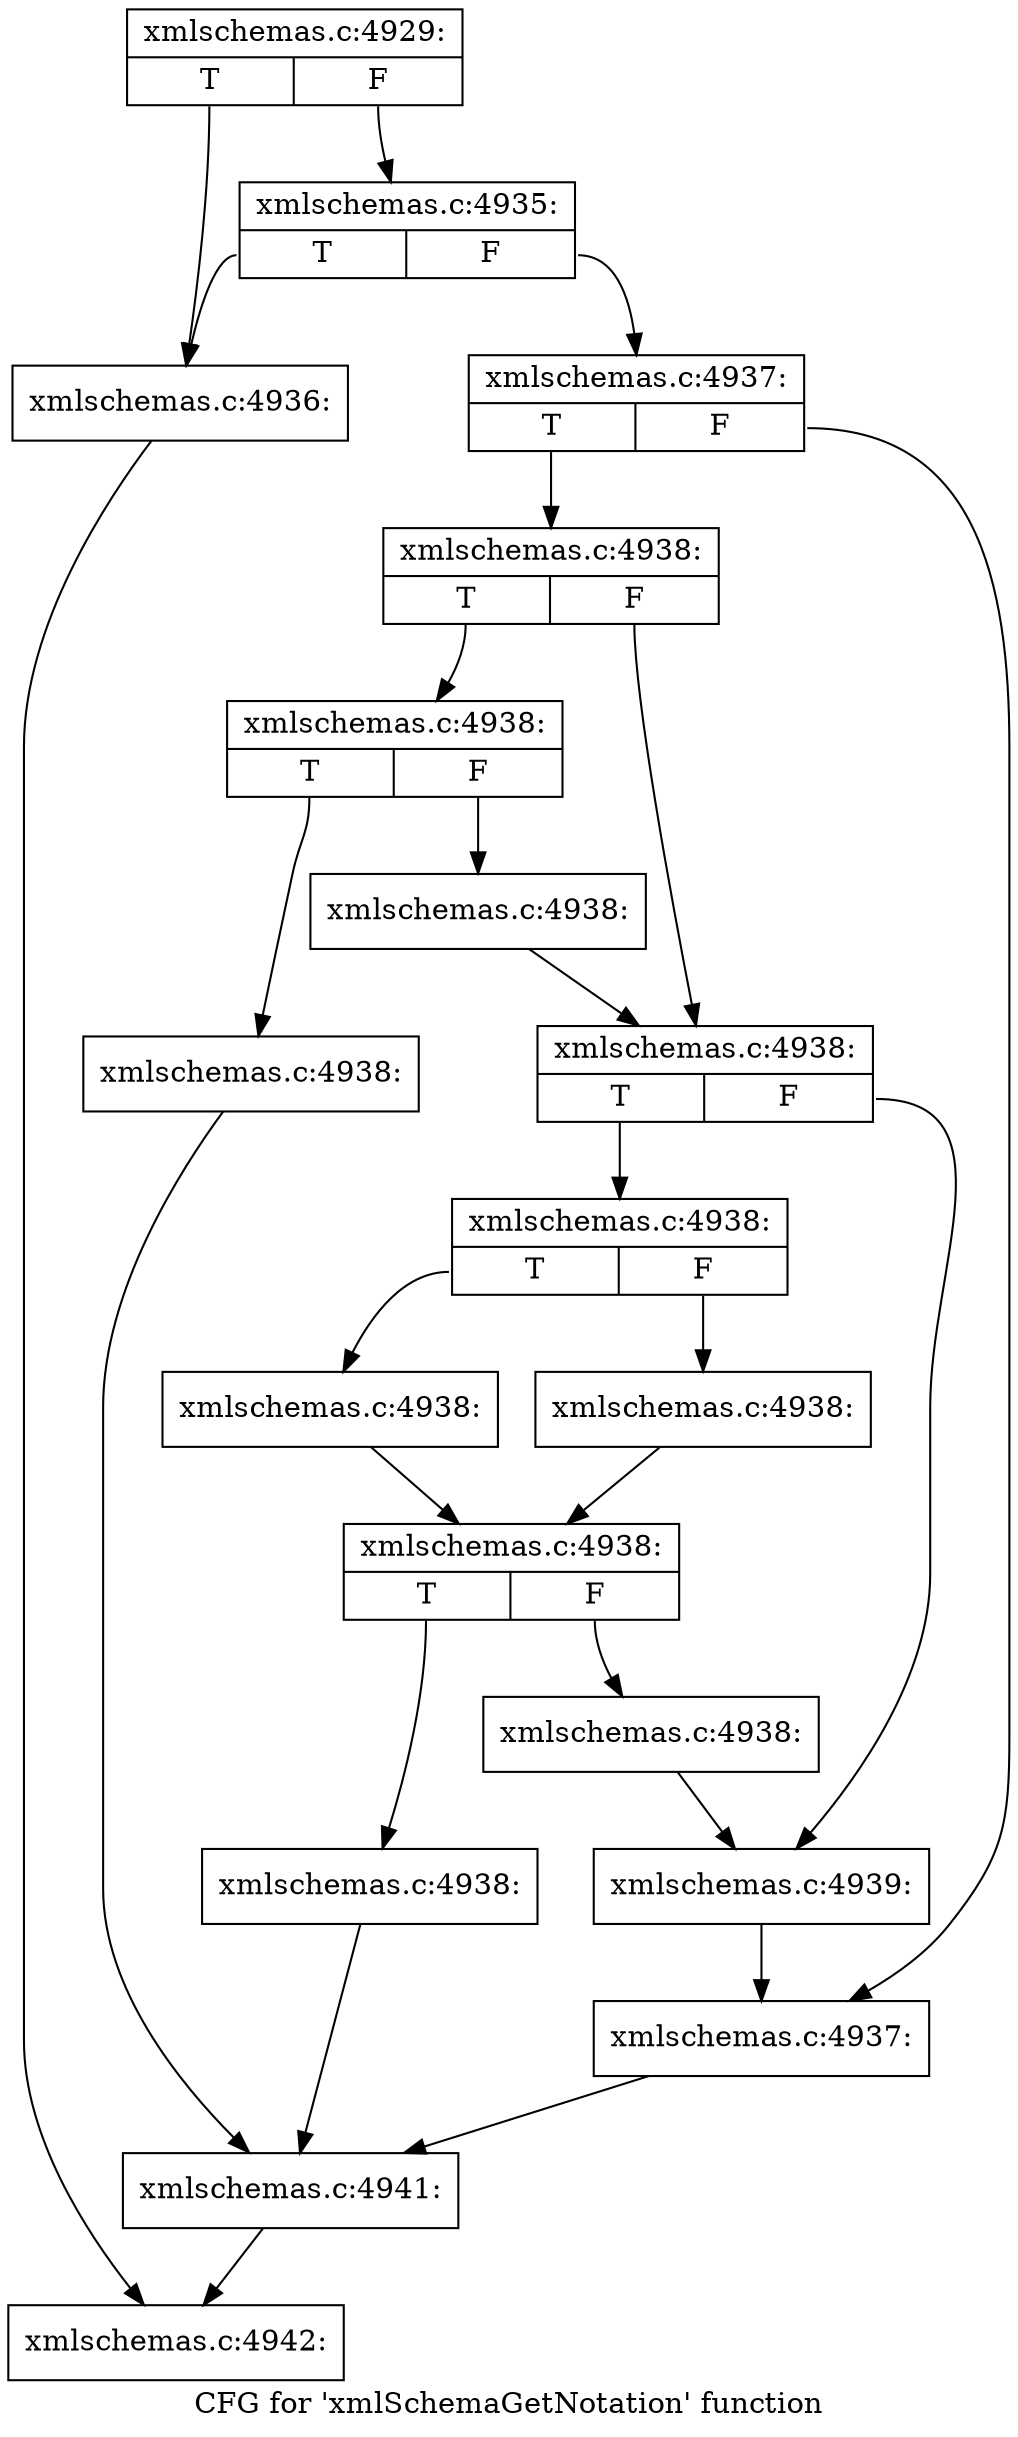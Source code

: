 digraph "CFG for 'xmlSchemaGetNotation' function" {
	label="CFG for 'xmlSchemaGetNotation' function";

	Node0x53f8250 [shape=record,label="{xmlschemas.c:4929:|{<s0>T|<s1>F}}"];
	Node0x53f8250:s0 -> Node0x54024b0;
	Node0x53f8250:s1 -> Node0x5402550;
	Node0x5402550 [shape=record,label="{xmlschemas.c:4935:|{<s0>T|<s1>F}}"];
	Node0x5402550:s0 -> Node0x54024b0;
	Node0x5402550:s1 -> Node0x5402500;
	Node0x54024b0 [shape=record,label="{xmlschemas.c:4936:}"];
	Node0x54024b0 -> Node0x53fccd0;
	Node0x5402500 [shape=record,label="{xmlschemas.c:4937:|{<s0>T|<s1>F}}"];
	Node0x5402500:s0 -> Node0x5402c10;
	Node0x5402500:s1 -> Node0x5402c60;
	Node0x5402c10 [shape=record,label="{xmlschemas.c:4938:|{<s0>T|<s1>F}}"];
	Node0x5402c10:s0 -> Node0x5402ff0;
	Node0x5402c10:s1 -> Node0x5403040;
	Node0x5402ff0 [shape=record,label="{xmlschemas.c:4938:|{<s0>T|<s1>F}}"];
	Node0x5402ff0:s0 -> Node0x54037c0;
	Node0x5402ff0:s1 -> Node0x5403810;
	Node0x54037c0 [shape=record,label="{xmlschemas.c:4938:}"];
	Node0x54037c0 -> Node0x5403970;
	Node0x5403810 [shape=record,label="{xmlschemas.c:4938:}"];
	Node0x5403810 -> Node0x5403040;
	Node0x5403040 [shape=record,label="{xmlschemas.c:4938:|{<s0>T|<s1>F}}"];
	Node0x5403040:s0 -> Node0x5404360;
	Node0x5403040:s1 -> Node0x54043b0;
	Node0x5404360 [shape=record,label="{xmlschemas.c:4938:|{<s0>T|<s1>F}}"];
	Node0x5404360:s0 -> Node0x5404ab0;
	Node0x5404360:s1 -> Node0x5404b50;
	Node0x5404ab0 [shape=record,label="{xmlschemas.c:4938:}"];
	Node0x5404ab0 -> Node0x5404b00;
	Node0x5404b50 [shape=record,label="{xmlschemas.c:4938:}"];
	Node0x5404b50 -> Node0x5404b00;
	Node0x5404b00 [shape=record,label="{xmlschemas.c:4938:|{<s0>T|<s1>F}}"];
	Node0x5404b00:s0 -> Node0x5405430;
	Node0x5404b00:s1 -> Node0x5405480;
	Node0x5405430 [shape=record,label="{xmlschemas.c:4938:}"];
	Node0x5405430 -> Node0x5403970;
	Node0x5405480 [shape=record,label="{xmlschemas.c:4938:}"];
	Node0x5405480 -> Node0x54043b0;
	Node0x54043b0 [shape=record,label="{xmlschemas.c:4939:}"];
	Node0x54043b0 -> Node0x5402c60;
	Node0x5402c60 [shape=record,label="{xmlschemas.c:4937:}"];
	Node0x5402c60 -> Node0x5403970;
	Node0x5403970 [shape=record,label="{xmlschemas.c:4941:}"];
	Node0x5403970 -> Node0x53fccd0;
	Node0x53fccd0 [shape=record,label="{xmlschemas.c:4942:}"];
}

